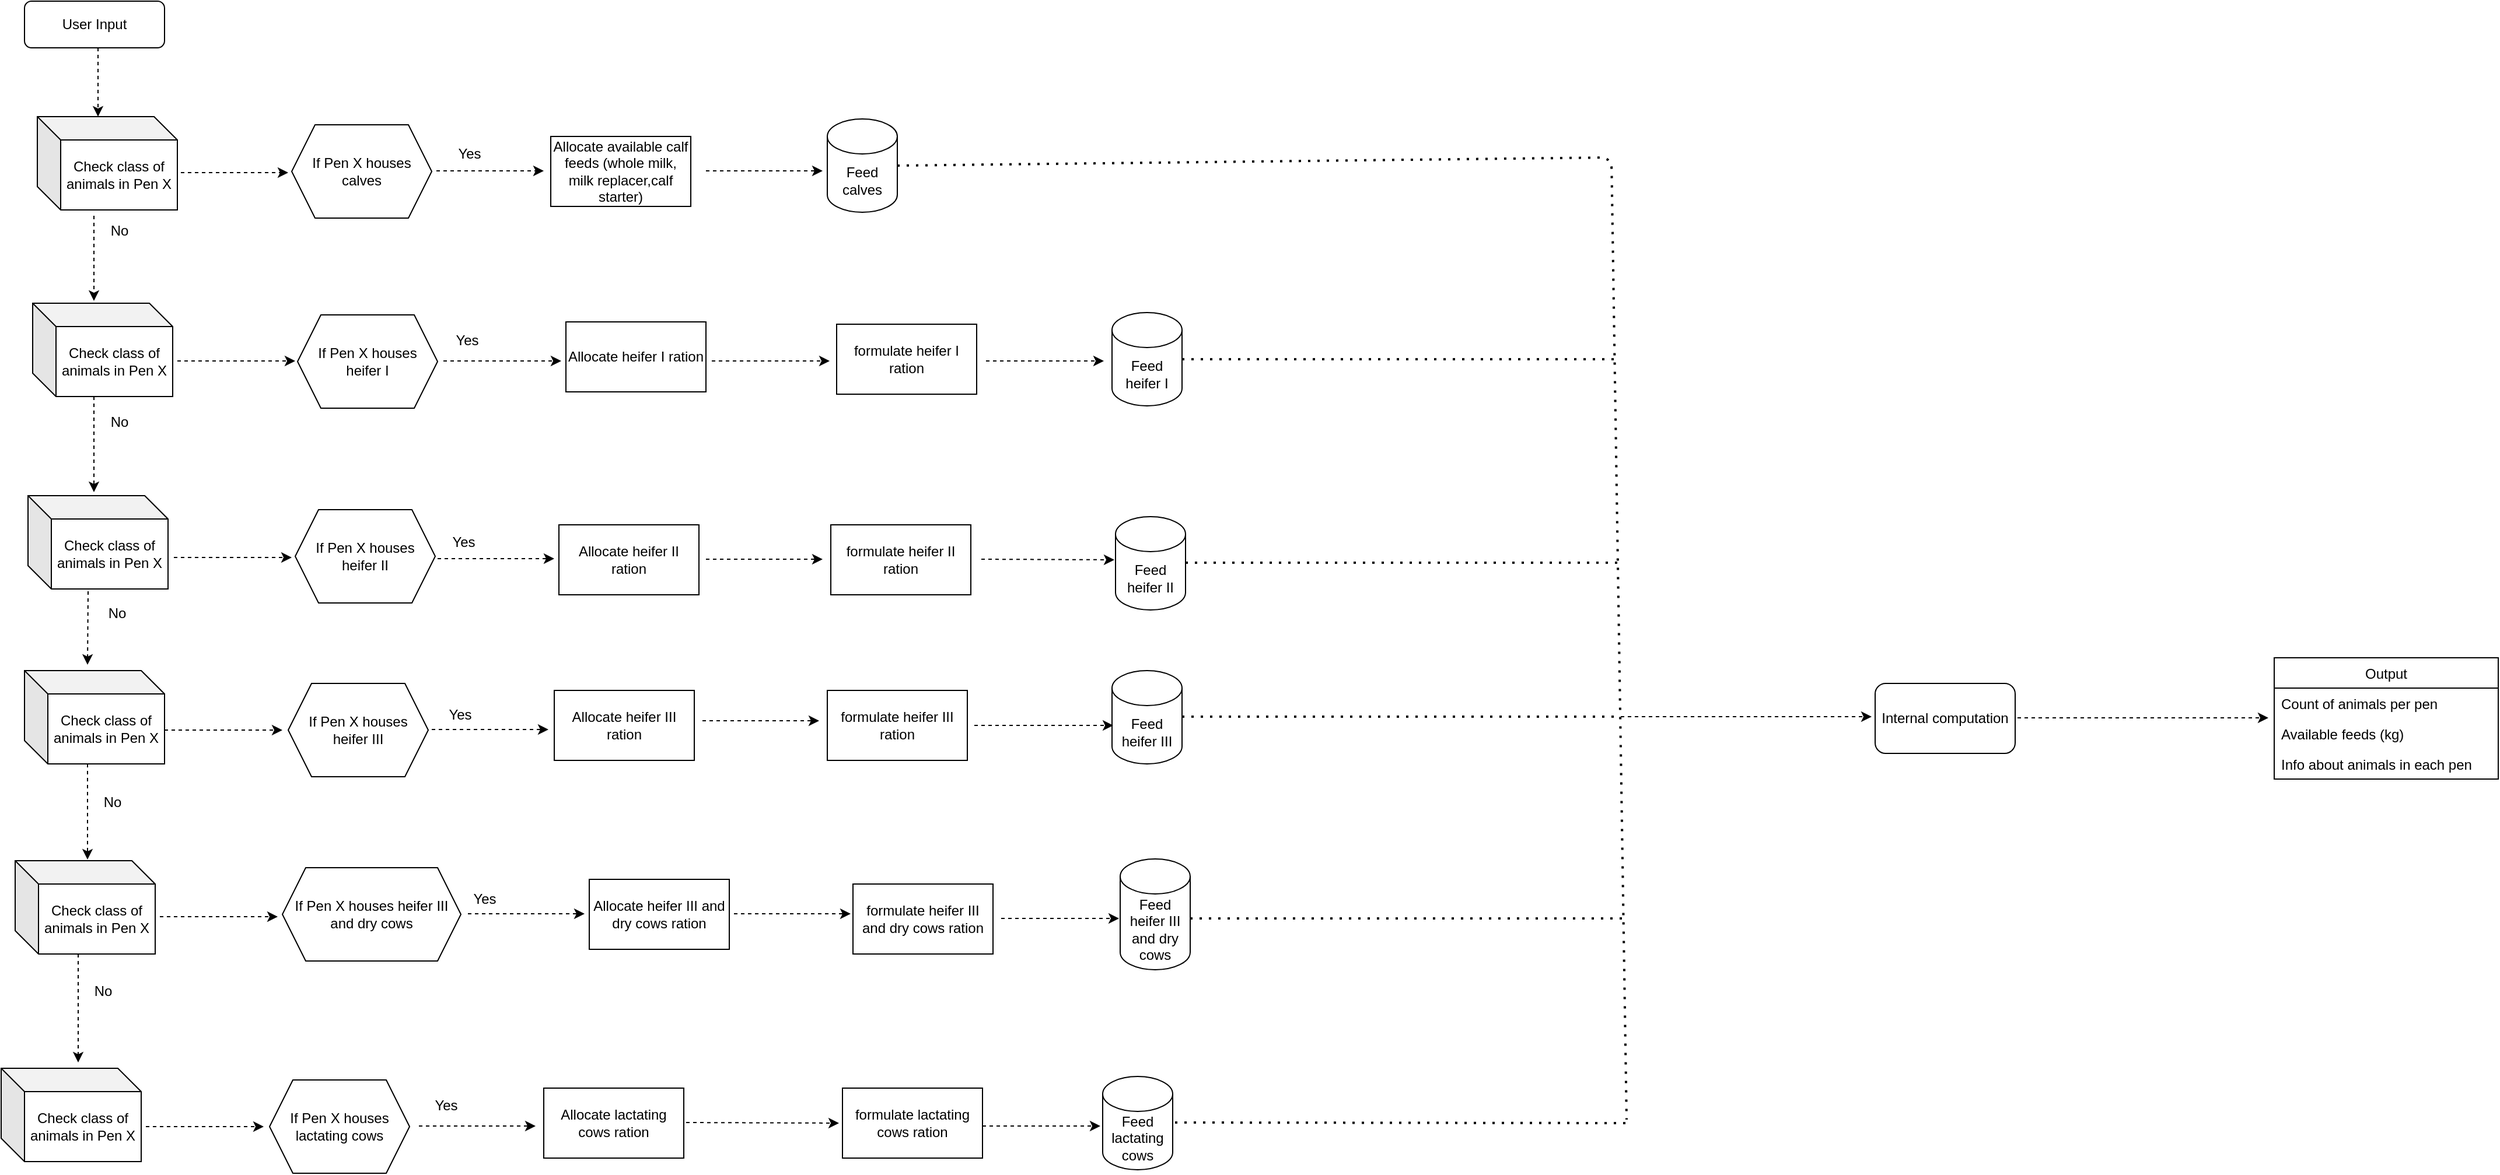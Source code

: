 <mxfile version="14.8.0" type="github">
  <diagram id="C5RBs43oDa-KdzZeNtuy" name="Page-1">
    <mxGraphModel dx="1422" dy="791" grid="0" gridSize="10" guides="1" tooltips="1" connect="1" arrows="1" fold="1" page="1" pageScale="1" pageWidth="3300" pageHeight="4681" math="0" shadow="0">
      <root>
        <mxCell id="WIyWlLk6GJQsqaUBKTNV-0" />
        <mxCell id="WIyWlLk6GJQsqaUBKTNV-1" parent="WIyWlLk6GJQsqaUBKTNV-0" />
        <mxCell id="WIyWlLk6GJQsqaUBKTNV-3" value="User Input" style="rounded=1;whiteSpace=wrap;html=1;fontSize=12;glass=0;strokeWidth=1;shadow=0;" parent="WIyWlLk6GJQsqaUBKTNV-1" vertex="1">
          <mxGeometry x="449" y="65" width="120" height="40" as="geometry" />
        </mxCell>
        <mxCell id="f6fIOls7Kiw5WpBTuDC4-1" value="" style="endArrow=classic;html=1;dashed=1;" edge="1" parent="WIyWlLk6GJQsqaUBKTNV-1">
          <mxGeometry width="50" height="50" relative="1" as="geometry">
            <mxPoint x="512" y="105" as="sourcePoint" />
            <mxPoint x="512" y="164" as="targetPoint" />
          </mxGeometry>
        </mxCell>
        <mxCell id="f6fIOls7Kiw5WpBTuDC4-3" value="" style="endArrow=classic;html=1;dashed=1;" edge="1" parent="WIyWlLk6GJQsqaUBKTNV-1">
          <mxGeometry width="50" height="50" relative="1" as="geometry">
            <mxPoint x="583" y="212" as="sourcePoint" />
            <mxPoint x="675" y="212" as="targetPoint" />
          </mxGeometry>
        </mxCell>
        <mxCell id="f6fIOls7Kiw5WpBTuDC4-4" value="Yes" style="text;html=1;align=center;verticalAlign=middle;resizable=0;points=[];autosize=1;strokeColor=none;" vertex="1" parent="WIyWlLk6GJQsqaUBKTNV-1">
          <mxGeometry x="815" y="187" width="30" height="18" as="geometry" />
        </mxCell>
        <mxCell id="f6fIOls7Kiw5WpBTuDC4-5" value="Feed calves" style="shape=cylinder3;whiteSpace=wrap;html=1;boundedLbl=1;backgroundOutline=1;size=15;" vertex="1" parent="WIyWlLk6GJQsqaUBKTNV-1">
          <mxGeometry x="1137" y="166" width="60" height="80" as="geometry" />
        </mxCell>
        <mxCell id="f6fIOls7Kiw5WpBTuDC4-6" value="" style="endArrow=classic;html=1;dashed=1;" edge="1" parent="WIyWlLk6GJQsqaUBKTNV-1">
          <mxGeometry width="50" height="50" relative="1" as="geometry">
            <mxPoint x="508.5" y="249" as="sourcePoint" />
            <mxPoint x="508.5" y="322" as="targetPoint" />
          </mxGeometry>
        </mxCell>
        <mxCell id="f6fIOls7Kiw5WpBTuDC4-7" value="No" style="text;html=1;align=center;verticalAlign=middle;resizable=0;points=[];autosize=1;strokeColor=none;" vertex="1" parent="WIyWlLk6GJQsqaUBKTNV-1">
          <mxGeometry x="517" y="253" width="26" height="18" as="geometry" />
        </mxCell>
        <mxCell id="f6fIOls7Kiw5WpBTuDC4-8" value="If Pen X houses heifer I" style="shape=hexagon;perimeter=hexagonPerimeter2;whiteSpace=wrap;html=1;fixedSize=1;" vertex="1" parent="WIyWlLk6GJQsqaUBKTNV-1">
          <mxGeometry x="683" y="334" width="120" height="80" as="geometry" />
        </mxCell>
        <mxCell id="f6fIOls7Kiw5WpBTuDC4-9" value="" style="endArrow=classic;html=1;dashed=1;exitX=1;exitY=0.5;exitDx=0;exitDy=0;" edge="1" parent="WIyWlLk6GJQsqaUBKTNV-1">
          <mxGeometry width="50" height="50" relative="1" as="geometry">
            <mxPoint x="580" y="373.5" as="sourcePoint" />
            <mxPoint x="681" y="373.5" as="targetPoint" />
          </mxGeometry>
        </mxCell>
        <mxCell id="f6fIOls7Kiw5WpBTuDC4-10" value="Yes" style="text;html=1;align=center;verticalAlign=middle;resizable=0;points=[];autosize=1;strokeColor=none;" vertex="1" parent="WIyWlLk6GJQsqaUBKTNV-1">
          <mxGeometry x="813" y="347" width="30" height="18" as="geometry" />
        </mxCell>
        <mxCell id="f6fIOls7Kiw5WpBTuDC4-11" value="Feed heifer I" style="shape=cylinder3;whiteSpace=wrap;html=1;boundedLbl=1;backgroundOutline=1;size=15;" vertex="1" parent="WIyWlLk6GJQsqaUBKTNV-1">
          <mxGeometry x="1381" y="332" width="60" height="80" as="geometry" />
        </mxCell>
        <mxCell id="f6fIOls7Kiw5WpBTuDC4-12" value="Allocate heifer I ration" style="rounded=0;whiteSpace=wrap;html=1;" vertex="1" parent="WIyWlLk6GJQsqaUBKTNV-1">
          <mxGeometry x="913" y="340" width="120" height="60" as="geometry" />
        </mxCell>
        <mxCell id="f6fIOls7Kiw5WpBTuDC4-14" value="formulate heifer I ration" style="rounded=0;whiteSpace=wrap;html=1;" vertex="1" parent="WIyWlLk6GJQsqaUBKTNV-1">
          <mxGeometry x="1145" y="342" width="120" height="60" as="geometry" />
        </mxCell>
        <mxCell id="f6fIOls7Kiw5WpBTuDC4-15" value="" style="endArrow=classic;html=1;dashed=1;exitX=1;exitY=0.5;exitDx=0;exitDy=0;" edge="1" parent="WIyWlLk6GJQsqaUBKTNV-1">
          <mxGeometry width="50" height="50" relative="1" as="geometry">
            <mxPoint x="1273" y="373.5" as="sourcePoint" />
            <mxPoint x="1374" y="373.5" as="targetPoint" />
          </mxGeometry>
        </mxCell>
        <mxCell id="f6fIOls7Kiw5WpBTuDC4-33" value="" style="endArrow=classic;html=1;dashed=1;" edge="1" parent="WIyWlLk6GJQsqaUBKTNV-1">
          <mxGeometry width="50" height="50" relative="1" as="geometry">
            <mxPoint x="1033" y="210.5" as="sourcePoint" />
            <mxPoint x="1133" y="210.5" as="targetPoint" />
          </mxGeometry>
        </mxCell>
        <mxCell id="f6fIOls7Kiw5WpBTuDC4-34" value="Internal computation" style="rounded=1;whiteSpace=wrap;html=1;" vertex="1" parent="WIyWlLk6GJQsqaUBKTNV-1">
          <mxGeometry x="2035" y="650" width="120" height="60" as="geometry" />
        </mxCell>
        <mxCell id="f6fIOls7Kiw5WpBTuDC4-36" value="No" style="text;html=1;align=center;verticalAlign=middle;resizable=0;points=[];autosize=1;strokeColor=none;" vertex="1" parent="WIyWlLk6GJQsqaUBKTNV-1">
          <mxGeometry x="517" y="417" width="26" height="18" as="geometry" />
        </mxCell>
        <mxCell id="f6fIOls7Kiw5WpBTuDC4-37" value="If Pen X houses heifer II" style="shape=hexagon;perimeter=hexagonPerimeter2;whiteSpace=wrap;html=1;fixedSize=1;" vertex="1" parent="WIyWlLk6GJQsqaUBKTNV-1">
          <mxGeometry x="681" y="501" width="120" height="80" as="geometry" />
        </mxCell>
        <mxCell id="f6fIOls7Kiw5WpBTuDC4-38" value="" style="endArrow=classic;html=1;dashed=1;exitX=1;exitY=0.5;exitDx=0;exitDy=0;" edge="1" parent="WIyWlLk6GJQsqaUBKTNV-1">
          <mxGeometry width="50" height="50" relative="1" as="geometry">
            <mxPoint x="577" y="542" as="sourcePoint" />
            <mxPoint x="678" y="542" as="targetPoint" />
          </mxGeometry>
        </mxCell>
        <mxCell id="f6fIOls7Kiw5WpBTuDC4-39" value="Yes" style="text;html=1;align=center;verticalAlign=middle;resizable=0;points=[];autosize=1;strokeColor=none;" vertex="1" parent="WIyWlLk6GJQsqaUBKTNV-1">
          <mxGeometry x="810" y="520" width="30" height="18" as="geometry" />
        </mxCell>
        <mxCell id="f6fIOls7Kiw5WpBTuDC4-40" value="Feed heifer II" style="shape=cylinder3;whiteSpace=wrap;html=1;boundedLbl=1;backgroundOutline=1;size=15;" vertex="1" parent="WIyWlLk6GJQsqaUBKTNV-1">
          <mxGeometry x="1384" y="507" width="60" height="80" as="geometry" />
        </mxCell>
        <mxCell id="f6fIOls7Kiw5WpBTuDC4-41" value="Allocate heifer II ration" style="rounded=0;whiteSpace=wrap;html=1;" vertex="1" parent="WIyWlLk6GJQsqaUBKTNV-1">
          <mxGeometry x="907" y="514" width="120" height="60" as="geometry" />
        </mxCell>
        <mxCell id="f6fIOls7Kiw5WpBTuDC4-42" value="formulate heifer II ration" style="rounded=0;whiteSpace=wrap;html=1;" vertex="1" parent="WIyWlLk6GJQsqaUBKTNV-1">
          <mxGeometry x="1140" y="514" width="120" height="60" as="geometry" />
        </mxCell>
        <mxCell id="f6fIOls7Kiw5WpBTuDC4-43" value="" style="endArrow=classic;html=1;dashed=1;exitX=1;exitY=0.5;exitDx=0;exitDy=0;" edge="1" parent="WIyWlLk6GJQsqaUBKTNV-1">
          <mxGeometry width="50" height="50" relative="1" as="geometry">
            <mxPoint x="1269" y="543.5" as="sourcePoint" />
            <mxPoint x="1383" y="544" as="targetPoint" />
          </mxGeometry>
        </mxCell>
        <mxCell id="f6fIOls7Kiw5WpBTuDC4-44" value="" style="endArrow=classic;html=1;dashed=1;" edge="1" parent="WIyWlLk6GJQsqaUBKTNV-1">
          <mxGeometry width="50" height="50" relative="1" as="geometry">
            <mxPoint x="803" y="543" as="sourcePoint" />
            <mxPoint x="903" y="543" as="targetPoint" />
          </mxGeometry>
        </mxCell>
        <mxCell id="f6fIOls7Kiw5WpBTuDC4-45" value="" style="endArrow=classic;html=1;dashed=1;" edge="1" parent="WIyWlLk6GJQsqaUBKTNV-1">
          <mxGeometry width="50" height="50" relative="1" as="geometry">
            <mxPoint x="508.5" y="404" as="sourcePoint" />
            <mxPoint x="508.5" y="486" as="targetPoint" />
          </mxGeometry>
        </mxCell>
        <mxCell id="f6fIOls7Kiw5WpBTuDC4-46" value="No" style="text;html=1;align=center;verticalAlign=middle;resizable=0;points=[];autosize=1;strokeColor=none;" vertex="1" parent="WIyWlLk6GJQsqaUBKTNV-1">
          <mxGeometry x="515" y="581" width="26" height="18" as="geometry" />
        </mxCell>
        <mxCell id="f6fIOls7Kiw5WpBTuDC4-47" value="If Pen X houses heifer III" style="shape=hexagon;perimeter=hexagonPerimeter2;whiteSpace=wrap;html=1;fixedSize=1;" vertex="1" parent="WIyWlLk6GJQsqaUBKTNV-1">
          <mxGeometry x="675" y="650" width="120" height="80" as="geometry" />
        </mxCell>
        <mxCell id="f6fIOls7Kiw5WpBTuDC4-48" value="" style="endArrow=classic;html=1;dashed=1;exitX=1;exitY=0.5;exitDx=0;exitDy=0;" edge="1" parent="WIyWlLk6GJQsqaUBKTNV-1">
          <mxGeometry width="50" height="50" relative="1" as="geometry">
            <mxPoint x="569" y="690" as="sourcePoint" />
            <mxPoint x="670" y="690" as="targetPoint" />
          </mxGeometry>
        </mxCell>
        <mxCell id="f6fIOls7Kiw5WpBTuDC4-49" value="Yes" style="text;html=1;align=center;verticalAlign=middle;resizable=0;points=[];autosize=1;strokeColor=none;" vertex="1" parent="WIyWlLk6GJQsqaUBKTNV-1">
          <mxGeometry x="807" y="668" width="30" height="18" as="geometry" />
        </mxCell>
        <mxCell id="f6fIOls7Kiw5WpBTuDC4-50" value="Feed heifer III" style="shape=cylinder3;whiteSpace=wrap;html=1;boundedLbl=1;backgroundOutline=1;size=15;" vertex="1" parent="WIyWlLk6GJQsqaUBKTNV-1">
          <mxGeometry x="1381" y="639" width="60" height="80" as="geometry" />
        </mxCell>
        <mxCell id="f6fIOls7Kiw5WpBTuDC4-51" value="Allocate heifer III ration" style="rounded=0;whiteSpace=wrap;html=1;" vertex="1" parent="WIyWlLk6GJQsqaUBKTNV-1">
          <mxGeometry x="903" y="656" width="120" height="60" as="geometry" />
        </mxCell>
        <mxCell id="f6fIOls7Kiw5WpBTuDC4-52" value="formulate heifer III ration" style="rounded=0;whiteSpace=wrap;html=1;" vertex="1" parent="WIyWlLk6GJQsqaUBKTNV-1">
          <mxGeometry x="1137" y="656" width="120" height="60" as="geometry" />
        </mxCell>
        <mxCell id="f6fIOls7Kiw5WpBTuDC4-53" value="" style="endArrow=classic;html=1;dashed=1;exitX=1;exitY=0.5;exitDx=0;exitDy=0;" edge="1" parent="WIyWlLk6GJQsqaUBKTNV-1">
          <mxGeometry width="50" height="50" relative="1" as="geometry">
            <mxPoint x="1270" y="1029.5" as="sourcePoint" />
            <mxPoint x="1371" y="1029.5" as="targetPoint" />
          </mxGeometry>
        </mxCell>
        <mxCell id="f6fIOls7Kiw5WpBTuDC4-54" value="" style="endArrow=classic;html=1;dashed=1;" edge="1" parent="WIyWlLk6GJQsqaUBKTNV-1">
          <mxGeometry width="50" height="50" relative="1" as="geometry">
            <mxPoint x="829" y="847.5" as="sourcePoint" />
            <mxPoint x="929" y="847.5" as="targetPoint" />
          </mxGeometry>
        </mxCell>
        <mxCell id="f6fIOls7Kiw5WpBTuDC4-55" value="" style="endArrow=classic;html=1;dashed=1;" edge="1" parent="WIyWlLk6GJQsqaUBKTNV-1">
          <mxGeometry width="50" height="50" relative="1" as="geometry">
            <mxPoint x="503.5" y="571" as="sourcePoint" />
            <mxPoint x="503" y="634" as="targetPoint" />
          </mxGeometry>
        </mxCell>
        <mxCell id="f6fIOls7Kiw5WpBTuDC4-56" value="No" style="text;html=1;align=center;verticalAlign=middle;resizable=0;points=[];autosize=1;strokeColor=none;" vertex="1" parent="WIyWlLk6GJQsqaUBKTNV-1">
          <mxGeometry x="511" y="743" width="26" height="18" as="geometry" />
        </mxCell>
        <mxCell id="f6fIOls7Kiw5WpBTuDC4-57" value="If Pen X houses heifer III and dry cows" style="shape=hexagon;perimeter=hexagonPerimeter2;whiteSpace=wrap;html=1;fixedSize=1;" vertex="1" parent="WIyWlLk6GJQsqaUBKTNV-1">
          <mxGeometry x="670" y="808" width="153" height="80" as="geometry" />
        </mxCell>
        <mxCell id="f6fIOls7Kiw5WpBTuDC4-58" value="" style="endArrow=classic;html=1;dashed=1;exitX=1;exitY=0.5;exitDx=0;exitDy=0;" edge="1" parent="WIyWlLk6GJQsqaUBKTNV-1">
          <mxGeometry width="50" height="50" relative="1" as="geometry">
            <mxPoint x="565" y="850" as="sourcePoint" />
            <mxPoint x="666" y="850" as="targetPoint" />
          </mxGeometry>
        </mxCell>
        <mxCell id="f6fIOls7Kiw5WpBTuDC4-59" value="Yes" style="text;html=1;align=center;verticalAlign=middle;resizable=0;points=[];autosize=1;strokeColor=none;" vertex="1" parent="WIyWlLk6GJQsqaUBKTNV-1">
          <mxGeometry x="828" y="826" width="30" height="18" as="geometry" />
        </mxCell>
        <mxCell id="f6fIOls7Kiw5WpBTuDC4-60" value="Feed heifer III and dry cows" style="shape=cylinder3;whiteSpace=wrap;html=1;boundedLbl=1;backgroundOutline=1;size=15;" vertex="1" parent="WIyWlLk6GJQsqaUBKTNV-1">
          <mxGeometry x="1388" y="800.5" width="60" height="95" as="geometry" />
        </mxCell>
        <mxCell id="f6fIOls7Kiw5WpBTuDC4-61" value="Allocate heifer III and dry cows ration" style="rounded=0;whiteSpace=wrap;html=1;" vertex="1" parent="WIyWlLk6GJQsqaUBKTNV-1">
          <mxGeometry x="933" y="818" width="120" height="60" as="geometry" />
        </mxCell>
        <mxCell id="f6fIOls7Kiw5WpBTuDC4-62" value="formulate heifer III and dry cows ration" style="rounded=0;whiteSpace=wrap;html=1;" vertex="1" parent="WIyWlLk6GJQsqaUBKTNV-1">
          <mxGeometry x="1159" y="822" width="120" height="60" as="geometry" />
        </mxCell>
        <mxCell id="f6fIOls7Kiw5WpBTuDC4-63" value="" style="endArrow=classic;html=1;dashed=1;exitX=1;exitY=0.5;exitDx=0;exitDy=0;entryX=0.017;entryY=0.588;entryDx=0;entryDy=0;entryPerimeter=0;" edge="1" parent="WIyWlLk6GJQsqaUBKTNV-1" target="f6fIOls7Kiw5WpBTuDC4-50">
          <mxGeometry width="50" height="50" relative="1" as="geometry">
            <mxPoint x="1263" y="686" as="sourcePoint" />
            <mxPoint x="1364" y="686" as="targetPoint" />
          </mxGeometry>
        </mxCell>
        <mxCell id="f6fIOls7Kiw5WpBTuDC4-64" value="" style="endArrow=classic;html=1;dashed=1;" edge="1" parent="WIyWlLk6GJQsqaUBKTNV-1">
          <mxGeometry width="50" height="50" relative="1" as="geometry">
            <mxPoint x="1057" y="847.5" as="sourcePoint" />
            <mxPoint x="1157" y="847.5" as="targetPoint" />
          </mxGeometry>
        </mxCell>
        <mxCell id="f6fIOls7Kiw5WpBTuDC4-65" value="" style="endArrow=classic;html=1;dashed=1;" edge="1" parent="WIyWlLk6GJQsqaUBKTNV-1">
          <mxGeometry width="50" height="50" relative="1" as="geometry">
            <mxPoint x="503" y="719" as="sourcePoint" />
            <mxPoint x="503" y="801" as="targetPoint" />
          </mxGeometry>
        </mxCell>
        <mxCell id="f6fIOls7Kiw5WpBTuDC4-66" value="No" style="text;html=1;align=center;verticalAlign=middle;resizable=0;points=[];autosize=1;strokeColor=none;" vertex="1" parent="WIyWlLk6GJQsqaUBKTNV-1">
          <mxGeometry x="503" y="905" width="26" height="18" as="geometry" />
        </mxCell>
        <mxCell id="f6fIOls7Kiw5WpBTuDC4-67" value="If Pen X houses lactating cows" style="shape=hexagon;perimeter=hexagonPerimeter2;whiteSpace=wrap;html=1;fixedSize=1;" vertex="1" parent="WIyWlLk6GJQsqaUBKTNV-1">
          <mxGeometry x="659" y="990" width="120" height="80" as="geometry" />
        </mxCell>
        <mxCell id="f6fIOls7Kiw5WpBTuDC4-68" value="" style="endArrow=classic;html=1;dashed=1;exitX=1;exitY=0.5;exitDx=0;exitDy=0;" edge="1" parent="WIyWlLk6GJQsqaUBKTNV-1">
          <mxGeometry width="50" height="50" relative="1" as="geometry">
            <mxPoint x="553" y="1030" as="sourcePoint" />
            <mxPoint x="654" y="1030" as="targetPoint" />
          </mxGeometry>
        </mxCell>
        <mxCell id="f6fIOls7Kiw5WpBTuDC4-69" value="Yes" style="text;html=1;align=center;verticalAlign=middle;resizable=0;points=[];autosize=1;strokeColor=none;" vertex="1" parent="WIyWlLk6GJQsqaUBKTNV-1">
          <mxGeometry x="795" y="1003" width="30" height="18" as="geometry" />
        </mxCell>
        <mxCell id="f6fIOls7Kiw5WpBTuDC4-70" value="Feed lactating cows" style="shape=cylinder3;whiteSpace=wrap;html=1;boundedLbl=1;backgroundOutline=1;size=15;" vertex="1" parent="WIyWlLk6GJQsqaUBKTNV-1">
          <mxGeometry x="1373" y="987" width="60" height="80" as="geometry" />
        </mxCell>
        <mxCell id="f6fIOls7Kiw5WpBTuDC4-71" value="Allocate lactating cows ration" style="rounded=0;whiteSpace=wrap;html=1;" vertex="1" parent="WIyWlLk6GJQsqaUBKTNV-1">
          <mxGeometry x="894" y="997" width="120" height="60" as="geometry" />
        </mxCell>
        <mxCell id="f6fIOls7Kiw5WpBTuDC4-72" value="formulate lactating cows ration" style="rounded=0;whiteSpace=wrap;html=1;" vertex="1" parent="WIyWlLk6GJQsqaUBKTNV-1">
          <mxGeometry x="1150" y="997" width="120" height="60" as="geometry" />
        </mxCell>
        <mxCell id="f6fIOls7Kiw5WpBTuDC4-73" value="" style="endArrow=classic;html=1;dashed=1;exitX=1;exitY=0.5;exitDx=0;exitDy=0;" edge="1" parent="WIyWlLk6GJQsqaUBKTNV-1">
          <mxGeometry width="50" height="50" relative="1" as="geometry">
            <mxPoint x="1286" y="851.5" as="sourcePoint" />
            <mxPoint x="1387" y="851.5" as="targetPoint" />
          </mxGeometry>
        </mxCell>
        <mxCell id="f6fIOls7Kiw5WpBTuDC4-74" value="" style="endArrow=classic;html=1;dashed=1;" edge="1" parent="WIyWlLk6GJQsqaUBKTNV-1">
          <mxGeometry width="50" height="50" relative="1" as="geometry">
            <mxPoint x="787" y="1029.5" as="sourcePoint" />
            <mxPoint x="887" y="1029.5" as="targetPoint" />
          </mxGeometry>
        </mxCell>
        <mxCell id="f6fIOls7Kiw5WpBTuDC4-75" value="" style="endArrow=classic;html=1;dashed=1;" edge="1" parent="WIyWlLk6GJQsqaUBKTNV-1">
          <mxGeometry width="50" height="50" relative="1" as="geometry">
            <mxPoint x="495" y="882" as="sourcePoint" />
            <mxPoint x="495" y="975" as="targetPoint" />
          </mxGeometry>
        </mxCell>
        <mxCell id="f6fIOls7Kiw5WpBTuDC4-83" value="" style="endArrow=classic;html=1;dashed=1;" edge="1" parent="WIyWlLk6GJQsqaUBKTNV-1">
          <mxGeometry width="50" height="50" relative="1" as="geometry">
            <mxPoint x="1817" y="678.5" as="sourcePoint" />
            <mxPoint x="2032" y="678.5" as="targetPoint" />
          </mxGeometry>
        </mxCell>
        <mxCell id="f6fIOls7Kiw5WpBTuDC4-84" value="Output" style="swimlane;fontStyle=0;childLayout=stackLayout;horizontal=1;startSize=26;horizontalStack=0;resizeParent=1;resizeParentMax=0;resizeLast=0;collapsible=1;marginBottom=0;" vertex="1" parent="WIyWlLk6GJQsqaUBKTNV-1">
          <mxGeometry x="2377" y="628" width="192" height="104" as="geometry" />
        </mxCell>
        <mxCell id="f6fIOls7Kiw5WpBTuDC4-86" value="Count of animals per pen" style="text;strokeColor=none;fillColor=none;align=left;verticalAlign=top;spacingLeft=4;spacingRight=4;overflow=hidden;rotatable=0;points=[[0,0.5],[1,0.5]];portConstraint=eastwest;" vertex="1" parent="f6fIOls7Kiw5WpBTuDC4-84">
          <mxGeometry y="26" width="192" height="26" as="geometry" />
        </mxCell>
        <mxCell id="f6fIOls7Kiw5WpBTuDC4-85" value="Available feeds (kg)" style="text;strokeColor=none;fillColor=none;align=left;verticalAlign=top;spacingLeft=4;spacingRight=4;overflow=hidden;rotatable=0;points=[[0,0.5],[1,0.5]];portConstraint=eastwest;" vertex="1" parent="f6fIOls7Kiw5WpBTuDC4-84">
          <mxGeometry y="52" width="192" height="26" as="geometry" />
        </mxCell>
        <mxCell id="f6fIOls7Kiw5WpBTuDC4-87" value="Info about animals in each pen" style="text;strokeColor=none;fillColor=none;align=left;verticalAlign=top;spacingLeft=4;spacingRight=4;overflow=hidden;rotatable=0;points=[[0,0.5],[1,0.5]];portConstraint=eastwest;" vertex="1" parent="f6fIOls7Kiw5WpBTuDC4-84">
          <mxGeometry y="78" width="192" height="26" as="geometry" />
        </mxCell>
        <mxCell id="f6fIOls7Kiw5WpBTuDC4-89" value="If Pen X houses calves" style="shape=hexagon;perimeter=hexagonPerimeter2;whiteSpace=wrap;html=1;fixedSize=1;" vertex="1" parent="WIyWlLk6GJQsqaUBKTNV-1">
          <mxGeometry x="678" y="171" width="120" height="80" as="geometry" />
        </mxCell>
        <mxCell id="f6fIOls7Kiw5WpBTuDC4-90" value="Check class of animals in Pen X" style="shape=cube;whiteSpace=wrap;html=1;boundedLbl=1;backgroundOutline=1;darkOpacity=0.05;darkOpacity2=0.1;" vertex="1" parent="WIyWlLk6GJQsqaUBKTNV-1">
          <mxGeometry x="460" y="164" width="120" height="80" as="geometry" />
        </mxCell>
        <mxCell id="f6fIOls7Kiw5WpBTuDC4-91" value="" style="endArrow=classic;html=1;dashed=1;" edge="1" parent="WIyWlLk6GJQsqaUBKTNV-1">
          <mxGeometry width="50" height="50" relative="1" as="geometry">
            <mxPoint x="802" y="210.5" as="sourcePoint" />
            <mxPoint x="894" y="210.5" as="targetPoint" />
          </mxGeometry>
        </mxCell>
        <mxCell id="f6fIOls7Kiw5WpBTuDC4-92" value="Allocate available calf feeds (whole milk, milk replacer,calf starter)" style="rounded=0;whiteSpace=wrap;html=1;" vertex="1" parent="WIyWlLk6GJQsqaUBKTNV-1">
          <mxGeometry x="900" y="181" width="120" height="60" as="geometry" />
        </mxCell>
        <mxCell id="f6fIOls7Kiw5WpBTuDC4-94" value="Check class of animals in Pen X" style="shape=cube;whiteSpace=wrap;html=1;boundedLbl=1;backgroundOutline=1;darkOpacity=0.05;darkOpacity2=0.1;" vertex="1" parent="WIyWlLk6GJQsqaUBKTNV-1">
          <mxGeometry x="456" y="324" width="120" height="80" as="geometry" />
        </mxCell>
        <mxCell id="f6fIOls7Kiw5WpBTuDC4-95" value="" style="endArrow=classic;html=1;dashed=1;exitX=1;exitY=0.5;exitDx=0;exitDy=0;" edge="1" parent="WIyWlLk6GJQsqaUBKTNV-1">
          <mxGeometry width="50" height="50" relative="1" as="geometry">
            <mxPoint x="808" y="373.5" as="sourcePoint" />
            <mxPoint x="909" y="373.5" as="targetPoint" />
          </mxGeometry>
        </mxCell>
        <mxCell id="f6fIOls7Kiw5WpBTuDC4-96" value="" style="endArrow=classic;html=1;dashed=1;exitX=1;exitY=0.5;exitDx=0;exitDy=0;" edge="1" parent="WIyWlLk6GJQsqaUBKTNV-1">
          <mxGeometry width="50" height="50" relative="1" as="geometry">
            <mxPoint x="1038" y="373.5" as="sourcePoint" />
            <mxPoint x="1139" y="373.5" as="targetPoint" />
          </mxGeometry>
        </mxCell>
        <mxCell id="f6fIOls7Kiw5WpBTuDC4-97" value="Check class of animals in Pen X" style="shape=cube;whiteSpace=wrap;html=1;boundedLbl=1;backgroundOutline=1;darkOpacity=0.05;darkOpacity2=0.1;" vertex="1" parent="WIyWlLk6GJQsqaUBKTNV-1">
          <mxGeometry x="452" y="489" width="120" height="80" as="geometry" />
        </mxCell>
        <mxCell id="f6fIOls7Kiw5WpBTuDC4-98" value="" style="endArrow=classic;html=1;dashed=1;" edge="1" parent="WIyWlLk6GJQsqaUBKTNV-1">
          <mxGeometry width="50" height="50" relative="1" as="geometry">
            <mxPoint x="1030" y="682" as="sourcePoint" />
            <mxPoint x="1130" y="682" as="targetPoint" />
          </mxGeometry>
        </mxCell>
        <mxCell id="f6fIOls7Kiw5WpBTuDC4-99" value="" style="endArrow=classic;html=1;dashed=1;" edge="1" parent="WIyWlLk6GJQsqaUBKTNV-1">
          <mxGeometry width="50" height="50" relative="1" as="geometry">
            <mxPoint x="1033" y="543.5" as="sourcePoint" />
            <mxPoint x="1133" y="543.5" as="targetPoint" />
          </mxGeometry>
        </mxCell>
        <mxCell id="f6fIOls7Kiw5WpBTuDC4-100" value="Check class of animals in Pen X" style="shape=cube;whiteSpace=wrap;html=1;boundedLbl=1;backgroundOutline=1;darkOpacity=0.05;darkOpacity2=0.1;" vertex="1" parent="WIyWlLk6GJQsqaUBKTNV-1">
          <mxGeometry x="449" y="639" width="120" height="80" as="geometry" />
        </mxCell>
        <mxCell id="f6fIOls7Kiw5WpBTuDC4-101" value="" style="endArrow=classic;html=1;dashed=1;" edge="1" parent="WIyWlLk6GJQsqaUBKTNV-1">
          <mxGeometry width="50" height="50" relative="1" as="geometry">
            <mxPoint x="798" y="689.5" as="sourcePoint" />
            <mxPoint x="898" y="689.5" as="targetPoint" />
          </mxGeometry>
        </mxCell>
        <mxCell id="f6fIOls7Kiw5WpBTuDC4-102" value="Check class of animals in Pen X" style="shape=cube;whiteSpace=wrap;html=1;boundedLbl=1;backgroundOutline=1;darkOpacity=0.05;darkOpacity2=0.1;" vertex="1" parent="WIyWlLk6GJQsqaUBKTNV-1">
          <mxGeometry x="441" y="802" width="120" height="80" as="geometry" />
        </mxCell>
        <mxCell id="f6fIOls7Kiw5WpBTuDC4-103" value="Check class of animals in Pen X" style="shape=cube;whiteSpace=wrap;html=1;boundedLbl=1;backgroundOutline=1;darkOpacity=0.05;darkOpacity2=0.1;" vertex="1" parent="WIyWlLk6GJQsqaUBKTNV-1">
          <mxGeometry x="429" y="980" width="120" height="80" as="geometry" />
        </mxCell>
        <mxCell id="f6fIOls7Kiw5WpBTuDC4-104" value="" style="endArrow=classic;html=1;dashed=1;exitX=1;exitY=0.5;exitDx=0;exitDy=0;" edge="1" parent="WIyWlLk6GJQsqaUBKTNV-1">
          <mxGeometry width="50" height="50" relative="1" as="geometry">
            <mxPoint x="1016" y="1026.5" as="sourcePoint" />
            <mxPoint x="1147" y="1027" as="targetPoint" />
          </mxGeometry>
        </mxCell>
        <mxCell id="f6fIOls7Kiw5WpBTuDC4-106" value="" style="endArrow=none;dashed=1;html=1;dashPattern=1 3;strokeWidth=2;exitX=1;exitY=0.5;exitDx=0;exitDy=0;exitPerimeter=0;" edge="1" parent="WIyWlLk6GJQsqaUBKTNV-1" source="f6fIOls7Kiw5WpBTuDC4-5">
          <mxGeometry width="50" height="50" relative="1" as="geometry">
            <mxPoint x="1578" y="362" as="sourcePoint" />
            <mxPoint x="1822" y="1024" as="targetPoint" />
            <Array as="points">
              <mxPoint x="1809" y="199" />
            </Array>
          </mxGeometry>
        </mxCell>
        <mxCell id="f6fIOls7Kiw5WpBTuDC4-107" value="" style="endArrow=none;dashed=1;html=1;dashPattern=1 3;strokeWidth=2;exitX=1;exitY=0.5;exitDx=0;exitDy=0;exitPerimeter=0;" edge="1" parent="WIyWlLk6GJQsqaUBKTNV-1" source="f6fIOls7Kiw5WpBTuDC4-11">
          <mxGeometry width="50" height="50" relative="1" as="geometry">
            <mxPoint x="1207" y="216" as="sourcePoint" />
            <mxPoint x="1815" y="372" as="targetPoint" />
            <Array as="points" />
          </mxGeometry>
        </mxCell>
        <mxCell id="f6fIOls7Kiw5WpBTuDC4-110" value="" style="endArrow=none;dashed=1;html=1;dashPattern=1 3;strokeWidth=2;exitX=1;exitY=0.5;exitDx=0;exitDy=0;exitPerimeter=0;" edge="1" parent="WIyWlLk6GJQsqaUBKTNV-1">
          <mxGeometry width="50" height="50" relative="1" as="geometry">
            <mxPoint x="1444" y="546.5" as="sourcePoint" />
            <mxPoint x="1818" y="546.5" as="targetPoint" />
            <Array as="points" />
          </mxGeometry>
        </mxCell>
        <mxCell id="f6fIOls7Kiw5WpBTuDC4-111" value="" style="endArrow=none;dashed=1;html=1;dashPattern=1 3;strokeWidth=2;exitX=1;exitY=0.5;exitDx=0;exitDy=0;exitPerimeter=0;" edge="1" parent="WIyWlLk6GJQsqaUBKTNV-1">
          <mxGeometry width="50" height="50" relative="1" as="geometry">
            <mxPoint x="1441" y="678.5" as="sourcePoint" />
            <mxPoint x="1815" y="678.5" as="targetPoint" />
            <Array as="points" />
          </mxGeometry>
        </mxCell>
        <mxCell id="f6fIOls7Kiw5WpBTuDC4-112" value="" style="endArrow=none;dashed=1;html=1;dashPattern=1 3;strokeWidth=2;exitX=1;exitY=0.5;exitDx=0;exitDy=0;exitPerimeter=0;" edge="1" parent="WIyWlLk6GJQsqaUBKTNV-1">
          <mxGeometry width="50" height="50" relative="1" as="geometry">
            <mxPoint x="1448" y="851.5" as="sourcePoint" />
            <mxPoint x="1822" y="851.5" as="targetPoint" />
            <Array as="points" />
          </mxGeometry>
        </mxCell>
        <mxCell id="f6fIOls7Kiw5WpBTuDC4-113" value="" style="endArrow=none;dashed=1;html=1;dashPattern=1 3;strokeWidth=2;exitX=1;exitY=0.5;exitDx=0;exitDy=0;exitPerimeter=0;" edge="1" parent="WIyWlLk6GJQsqaUBKTNV-1">
          <mxGeometry width="50" height="50" relative="1" as="geometry">
            <mxPoint x="1435" y="1026.5" as="sourcePoint" />
            <mxPoint x="1822" y="1027" as="targetPoint" />
            <Array as="points" />
          </mxGeometry>
        </mxCell>
        <mxCell id="f6fIOls7Kiw5WpBTuDC4-115" value="" style="endArrow=classic;html=1;dashed=1;" edge="1" parent="WIyWlLk6GJQsqaUBKTNV-1">
          <mxGeometry width="50" height="50" relative="1" as="geometry">
            <mxPoint x="2157" y="679.5" as="sourcePoint" />
            <mxPoint x="2372" y="679.5" as="targetPoint" />
          </mxGeometry>
        </mxCell>
      </root>
    </mxGraphModel>
  </diagram>
</mxfile>
